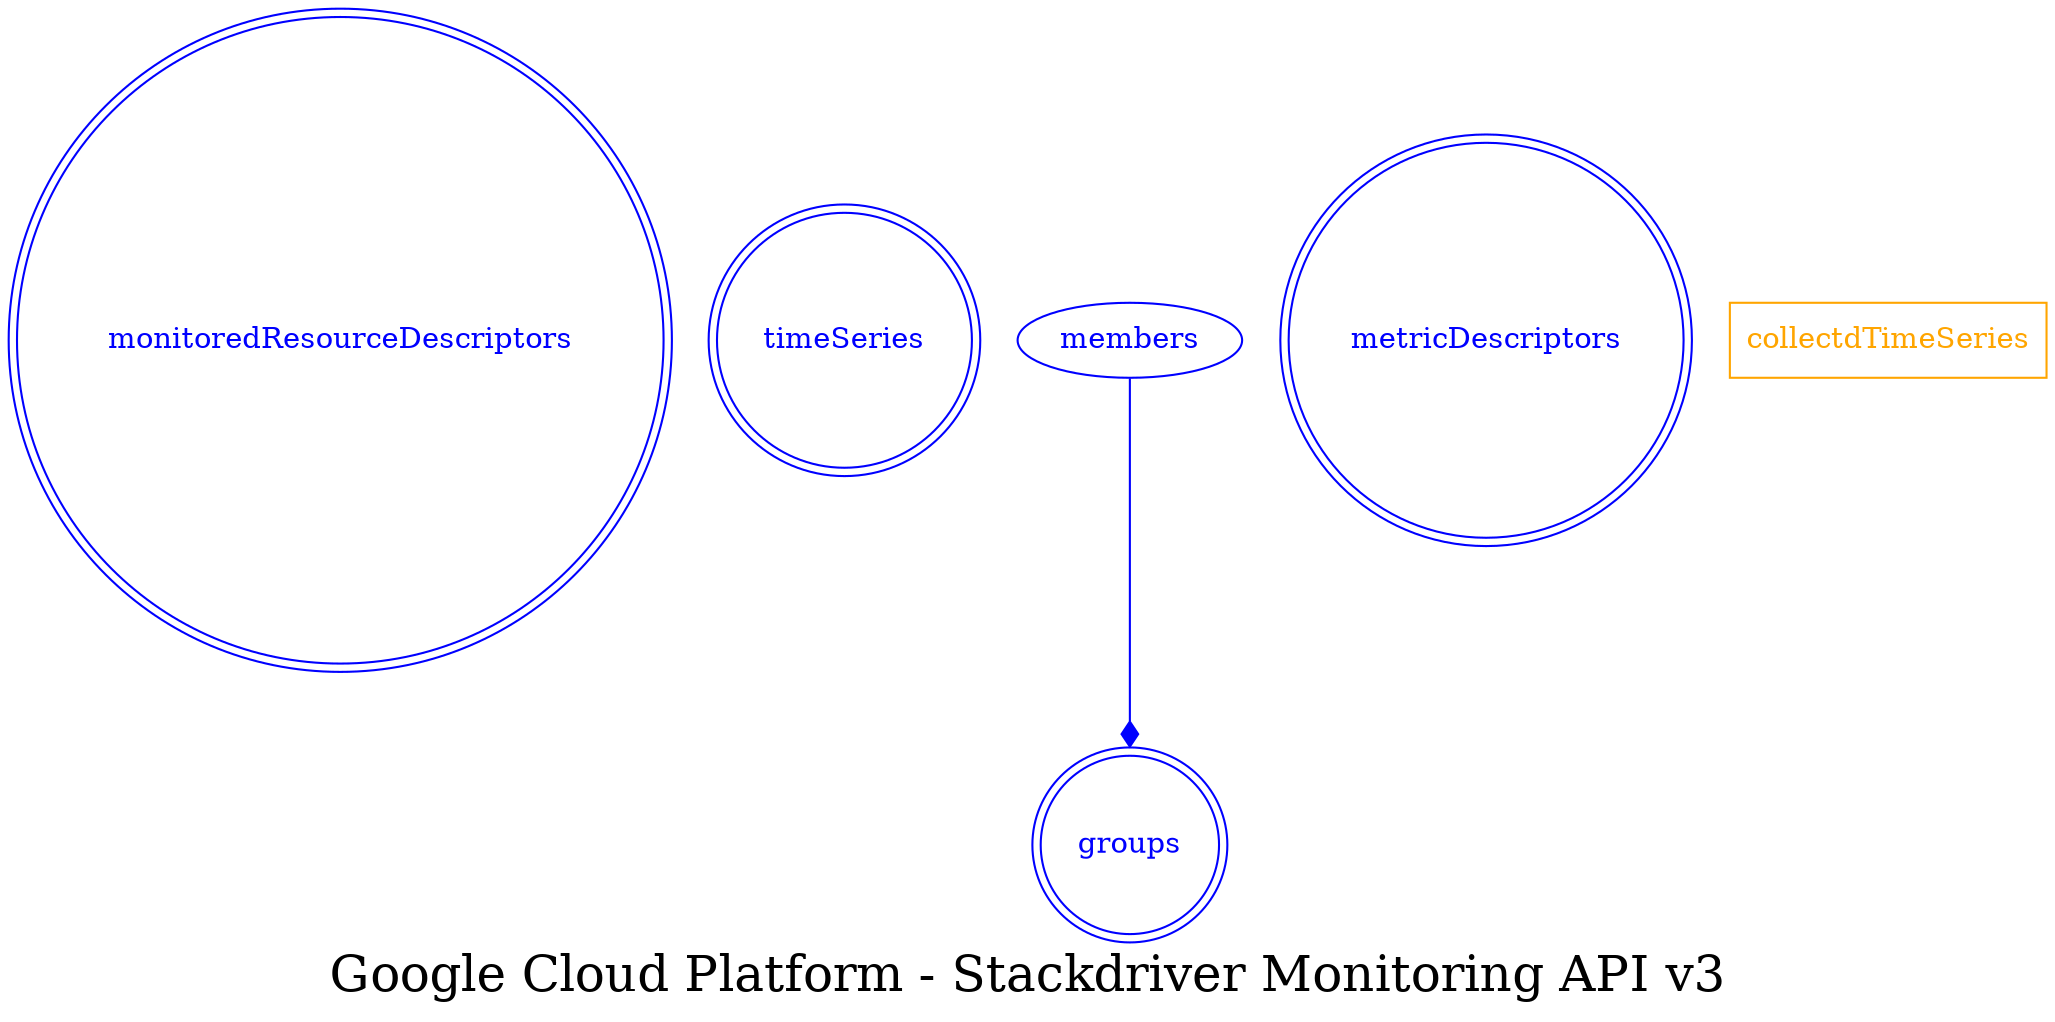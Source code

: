 digraph LexiconGraph {
graph[label="Google Cloud Platform - Stackdriver Monitoring API v3", fontsize=24]
splines=true
"monitoredResourceDescriptors" [color=blue, fontcolor=blue, shape=doublecircle]
"timeSeries" [color=blue, fontcolor=blue, shape=doublecircle]
"groups" [color=blue, fontcolor=blue, shape=doublecircle]
"metricDescriptors" [color=blue, fontcolor=blue, shape=doublecircle]
"collectdTimeSeries" [color=orange, fontcolor=orange, shape=box]
"members" -> "groups" [color=blue, fontcolor=blue, arrowhead=diamond, arrowtail=none]
"members" [color=blue, fontcolor=blue, shape=ellipse]
}
